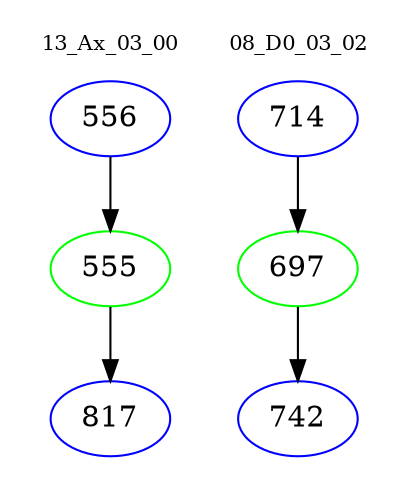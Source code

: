 digraph{
subgraph cluster_0 {
color = white
label = "13_Ax_03_00";
fontsize=10;
T0_556 [label="556", color="blue"]
T0_556 -> T0_555 [color="black"]
T0_555 [label="555", color="green"]
T0_555 -> T0_817 [color="black"]
T0_817 [label="817", color="blue"]
}
subgraph cluster_1 {
color = white
label = "08_D0_03_02";
fontsize=10;
T1_714 [label="714", color="blue"]
T1_714 -> T1_697 [color="black"]
T1_697 [label="697", color="green"]
T1_697 -> T1_742 [color="black"]
T1_742 [label="742", color="blue"]
}
}
